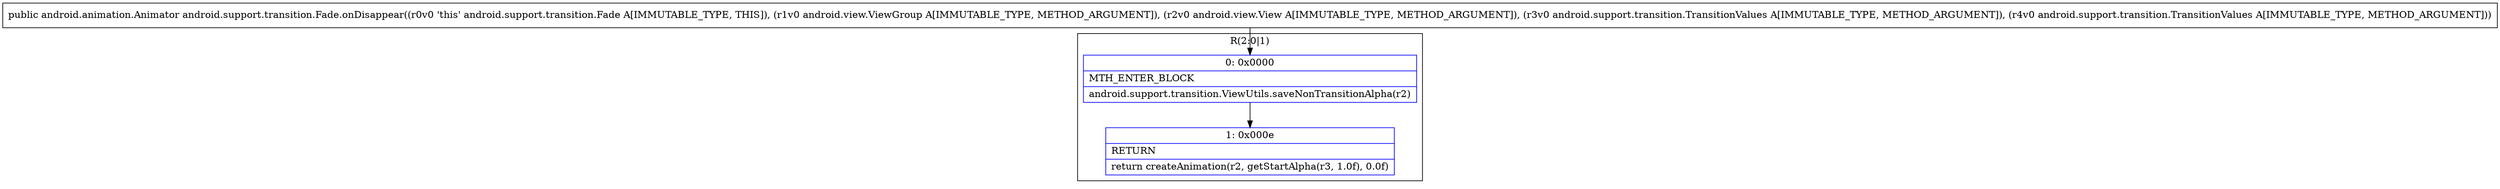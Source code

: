 digraph "CFG forandroid.support.transition.Fade.onDisappear(Landroid\/view\/ViewGroup;Landroid\/view\/View;Landroid\/support\/transition\/TransitionValues;Landroid\/support\/transition\/TransitionValues;)Landroid\/animation\/Animator;" {
subgraph cluster_Region_1830079037 {
label = "R(2:0|1)";
node [shape=record,color=blue];
Node_0 [shape=record,label="{0\:\ 0x0000|MTH_ENTER_BLOCK\l|android.support.transition.ViewUtils.saveNonTransitionAlpha(r2)\l}"];
Node_1 [shape=record,label="{1\:\ 0x000e|RETURN\l|return createAnimation(r2, getStartAlpha(r3, 1.0f), 0.0f)\l}"];
}
MethodNode[shape=record,label="{public android.animation.Animator android.support.transition.Fade.onDisappear((r0v0 'this' android.support.transition.Fade A[IMMUTABLE_TYPE, THIS]), (r1v0 android.view.ViewGroup A[IMMUTABLE_TYPE, METHOD_ARGUMENT]), (r2v0 android.view.View A[IMMUTABLE_TYPE, METHOD_ARGUMENT]), (r3v0 android.support.transition.TransitionValues A[IMMUTABLE_TYPE, METHOD_ARGUMENT]), (r4v0 android.support.transition.TransitionValues A[IMMUTABLE_TYPE, METHOD_ARGUMENT])) }"];
MethodNode -> Node_0;
Node_0 -> Node_1;
}

